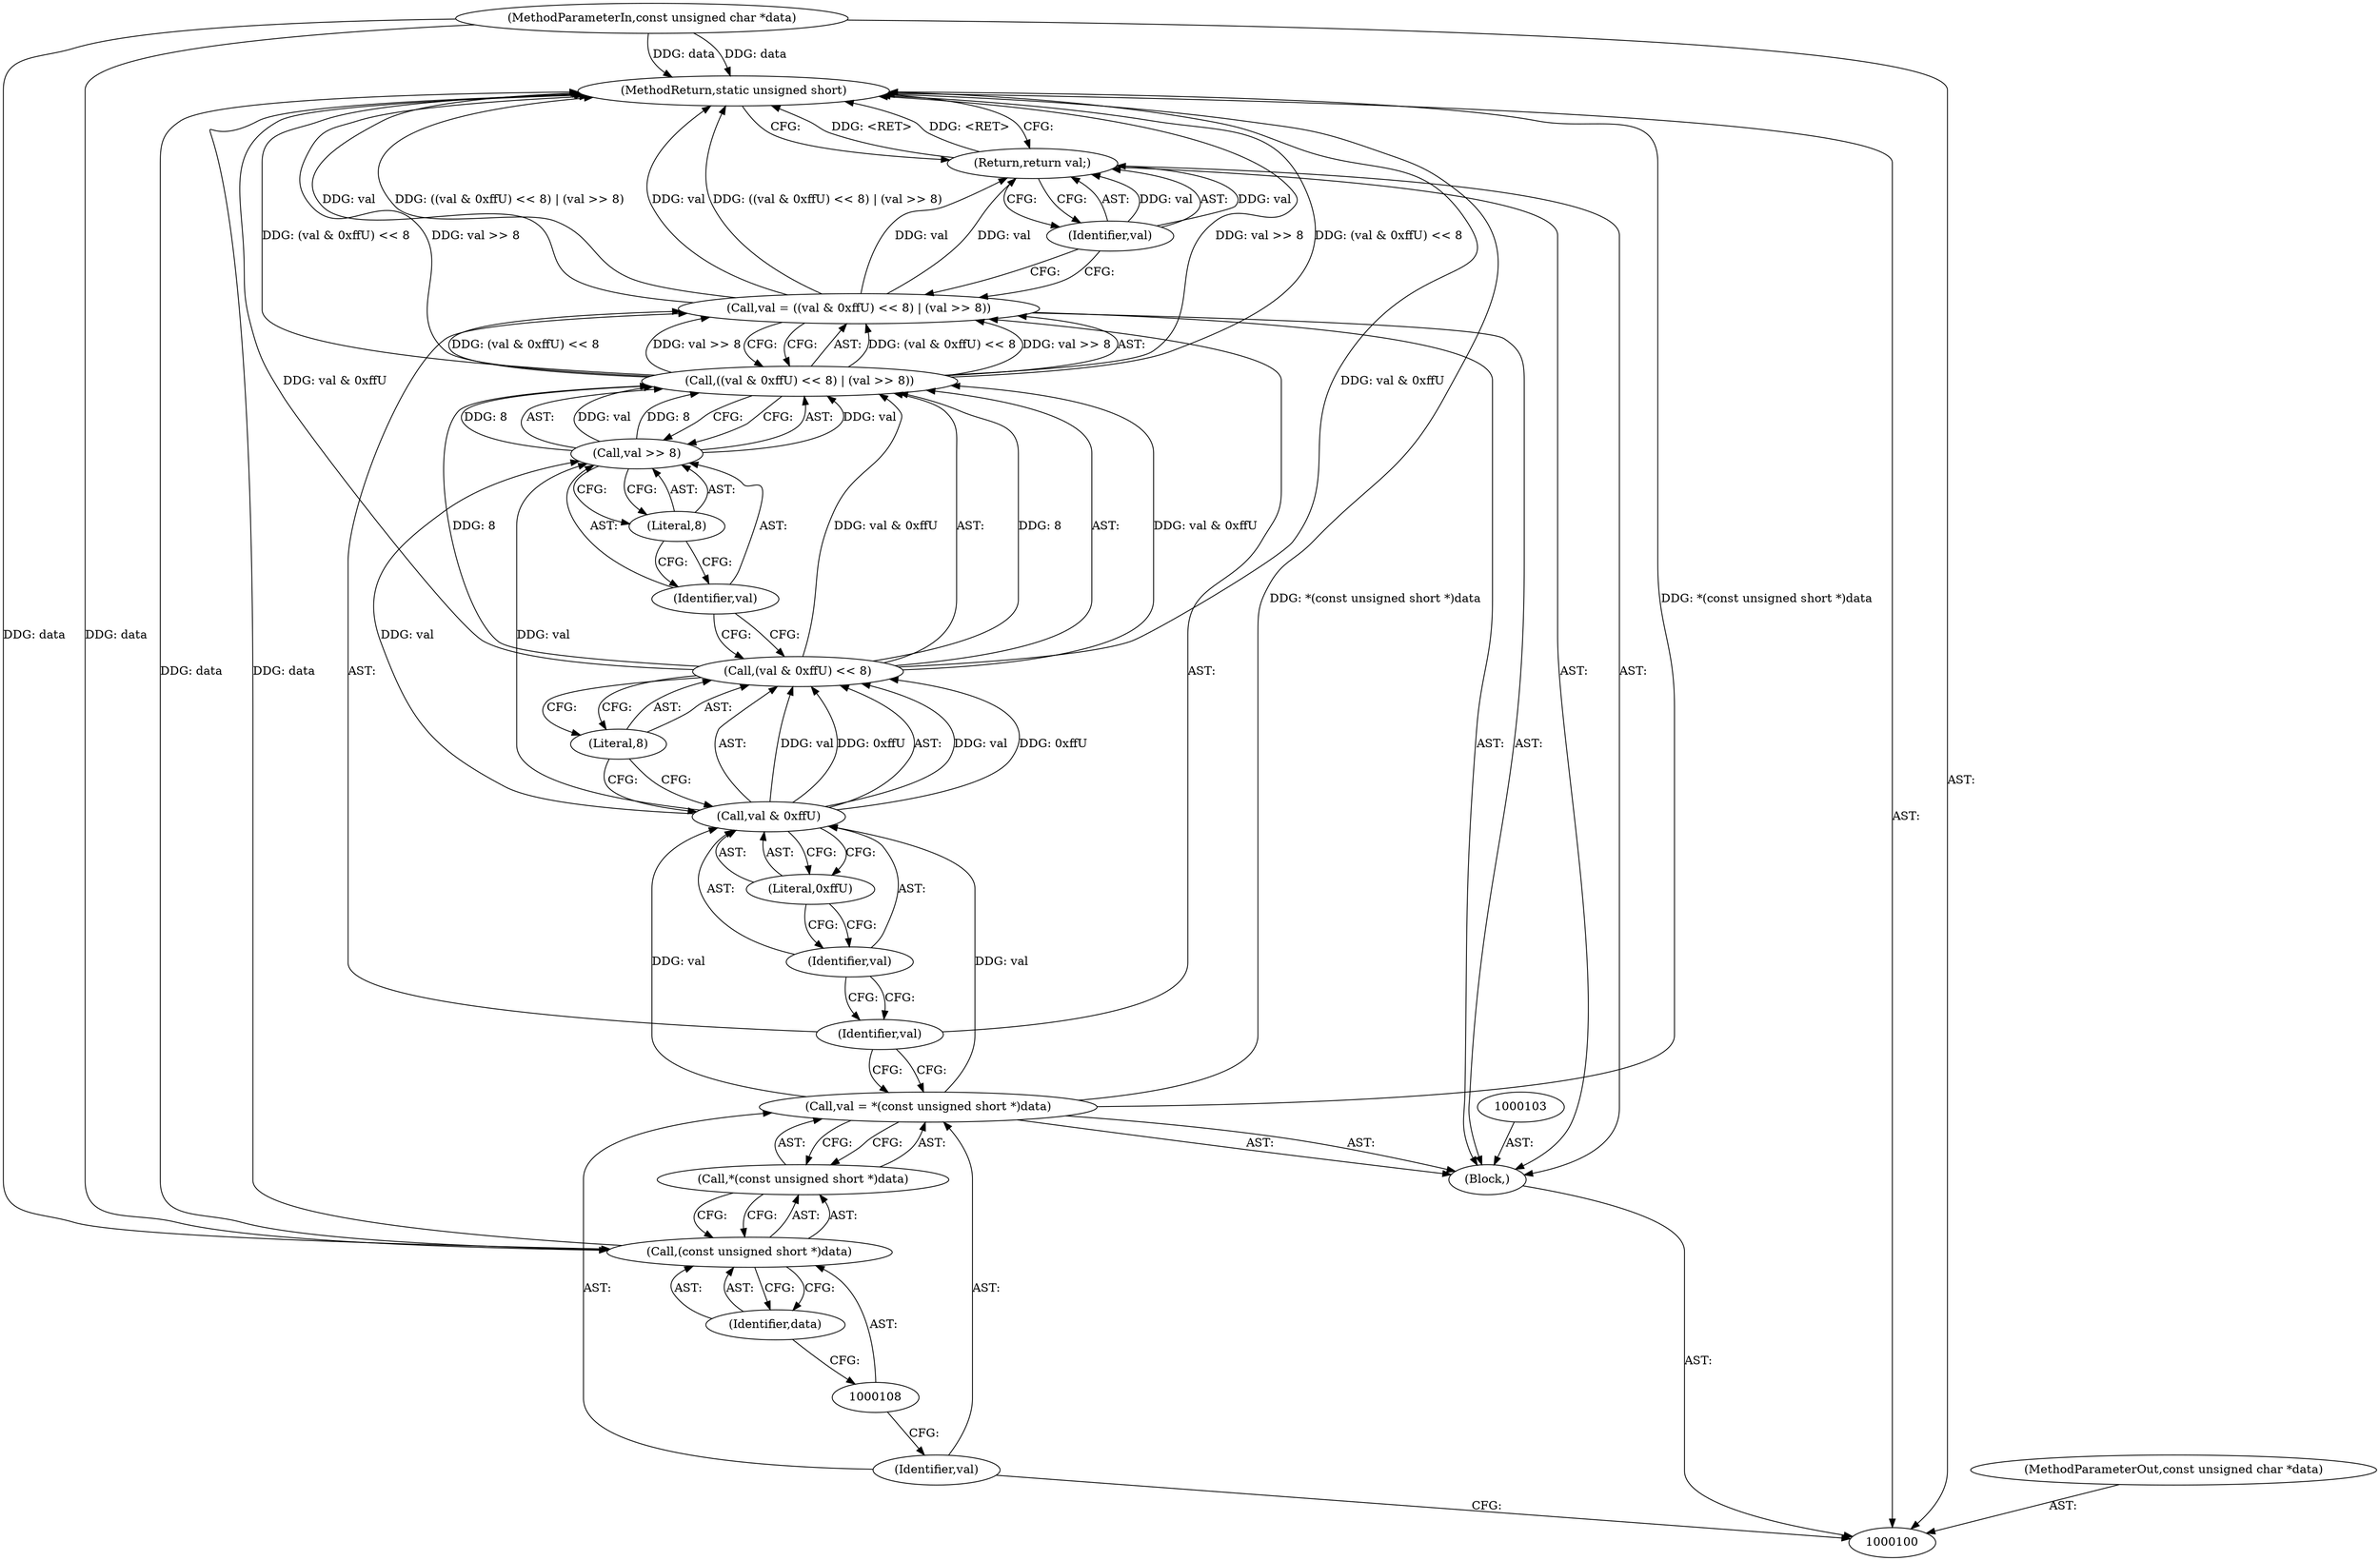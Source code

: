 digraph "1_openjpeg_2cd30c2b06ce332dede81cccad8b334cde997281" {
"1000123" [label="(MethodReturn,static unsigned short)"];
"1000101" [label="(MethodParameterIn,const unsigned char *data)"];
"1000164" [label="(MethodParameterOut,const unsigned char *data)"];
"1000102" [label="(Block,)"];
"1000104" [label="(Call,val = *(const unsigned short *)data)"];
"1000105" [label="(Identifier,val)"];
"1000106" [label="(Call,*(const unsigned short *)data)"];
"1000107" [label="(Call,(const unsigned short *)data)"];
"1000109" [label="(Identifier,data)"];
"1000112" [label="(Call,((val & 0xffU) << 8) | (val >> 8))"];
"1000113" [label="(Call,(val & 0xffU) << 8)"];
"1000114" [label="(Call,val & 0xffU)"];
"1000115" [label="(Identifier,val)"];
"1000116" [label="(Literal,0xffU)"];
"1000117" [label="(Literal,8)"];
"1000118" [label="(Call,val >> 8)"];
"1000119" [label="(Identifier,val)"];
"1000110" [label="(Call,val = ((val & 0xffU) << 8) | (val >> 8))"];
"1000111" [label="(Identifier,val)"];
"1000120" [label="(Literal,8)"];
"1000122" [label="(Identifier,val)"];
"1000121" [label="(Return,return val;)"];
"1000123" -> "1000100"  [label="AST: "];
"1000123" -> "1000121"  [label="CFG: "];
"1000121" -> "1000123"  [label="DDG: <RET>"];
"1000113" -> "1000123"  [label="DDG: val & 0xffU"];
"1000112" -> "1000123"  [label="DDG: val >> 8"];
"1000112" -> "1000123"  [label="DDG: (val & 0xffU) << 8"];
"1000110" -> "1000123"  [label="DDG: ((val & 0xffU) << 8) | (val >> 8)"];
"1000110" -> "1000123"  [label="DDG: val"];
"1000101" -> "1000123"  [label="DDG: data"];
"1000104" -> "1000123"  [label="DDG: *(const unsigned short *)data"];
"1000107" -> "1000123"  [label="DDG: data"];
"1000101" -> "1000100"  [label="AST: "];
"1000101" -> "1000123"  [label="DDG: data"];
"1000101" -> "1000107"  [label="DDG: data"];
"1000164" -> "1000100"  [label="AST: "];
"1000102" -> "1000100"  [label="AST: "];
"1000103" -> "1000102"  [label="AST: "];
"1000104" -> "1000102"  [label="AST: "];
"1000110" -> "1000102"  [label="AST: "];
"1000121" -> "1000102"  [label="AST: "];
"1000104" -> "1000102"  [label="AST: "];
"1000104" -> "1000106"  [label="CFG: "];
"1000105" -> "1000104"  [label="AST: "];
"1000106" -> "1000104"  [label="AST: "];
"1000111" -> "1000104"  [label="CFG: "];
"1000104" -> "1000123"  [label="DDG: *(const unsigned short *)data"];
"1000104" -> "1000114"  [label="DDG: val"];
"1000105" -> "1000104"  [label="AST: "];
"1000105" -> "1000100"  [label="CFG: "];
"1000108" -> "1000105"  [label="CFG: "];
"1000106" -> "1000104"  [label="AST: "];
"1000106" -> "1000107"  [label="CFG: "];
"1000107" -> "1000106"  [label="AST: "];
"1000104" -> "1000106"  [label="CFG: "];
"1000107" -> "1000106"  [label="AST: "];
"1000107" -> "1000109"  [label="CFG: "];
"1000108" -> "1000107"  [label="AST: "];
"1000109" -> "1000107"  [label="AST: "];
"1000106" -> "1000107"  [label="CFG: "];
"1000107" -> "1000123"  [label="DDG: data"];
"1000101" -> "1000107"  [label="DDG: data"];
"1000109" -> "1000107"  [label="AST: "];
"1000109" -> "1000108"  [label="CFG: "];
"1000107" -> "1000109"  [label="CFG: "];
"1000112" -> "1000110"  [label="AST: "];
"1000112" -> "1000118"  [label="CFG: "];
"1000113" -> "1000112"  [label="AST: "];
"1000118" -> "1000112"  [label="AST: "];
"1000110" -> "1000112"  [label="CFG: "];
"1000112" -> "1000123"  [label="DDG: val >> 8"];
"1000112" -> "1000123"  [label="DDG: (val & 0xffU) << 8"];
"1000112" -> "1000110"  [label="DDG: (val & 0xffU) << 8"];
"1000112" -> "1000110"  [label="DDG: val >> 8"];
"1000113" -> "1000112"  [label="DDG: val & 0xffU"];
"1000113" -> "1000112"  [label="DDG: 8"];
"1000118" -> "1000112"  [label="DDG: val"];
"1000118" -> "1000112"  [label="DDG: 8"];
"1000113" -> "1000112"  [label="AST: "];
"1000113" -> "1000117"  [label="CFG: "];
"1000114" -> "1000113"  [label="AST: "];
"1000117" -> "1000113"  [label="AST: "];
"1000119" -> "1000113"  [label="CFG: "];
"1000113" -> "1000123"  [label="DDG: val & 0xffU"];
"1000113" -> "1000112"  [label="DDG: val & 0xffU"];
"1000113" -> "1000112"  [label="DDG: 8"];
"1000114" -> "1000113"  [label="DDG: val"];
"1000114" -> "1000113"  [label="DDG: 0xffU"];
"1000114" -> "1000113"  [label="AST: "];
"1000114" -> "1000116"  [label="CFG: "];
"1000115" -> "1000114"  [label="AST: "];
"1000116" -> "1000114"  [label="AST: "];
"1000117" -> "1000114"  [label="CFG: "];
"1000114" -> "1000113"  [label="DDG: val"];
"1000114" -> "1000113"  [label="DDG: 0xffU"];
"1000104" -> "1000114"  [label="DDG: val"];
"1000114" -> "1000118"  [label="DDG: val"];
"1000115" -> "1000114"  [label="AST: "];
"1000115" -> "1000111"  [label="CFG: "];
"1000116" -> "1000115"  [label="CFG: "];
"1000116" -> "1000114"  [label="AST: "];
"1000116" -> "1000115"  [label="CFG: "];
"1000114" -> "1000116"  [label="CFG: "];
"1000117" -> "1000113"  [label="AST: "];
"1000117" -> "1000114"  [label="CFG: "];
"1000113" -> "1000117"  [label="CFG: "];
"1000118" -> "1000112"  [label="AST: "];
"1000118" -> "1000120"  [label="CFG: "];
"1000119" -> "1000118"  [label="AST: "];
"1000120" -> "1000118"  [label="AST: "];
"1000112" -> "1000118"  [label="CFG: "];
"1000118" -> "1000112"  [label="DDG: val"];
"1000118" -> "1000112"  [label="DDG: 8"];
"1000114" -> "1000118"  [label="DDG: val"];
"1000119" -> "1000118"  [label="AST: "];
"1000119" -> "1000113"  [label="CFG: "];
"1000120" -> "1000119"  [label="CFG: "];
"1000110" -> "1000102"  [label="AST: "];
"1000110" -> "1000112"  [label="CFG: "];
"1000111" -> "1000110"  [label="AST: "];
"1000112" -> "1000110"  [label="AST: "];
"1000122" -> "1000110"  [label="CFG: "];
"1000110" -> "1000123"  [label="DDG: ((val & 0xffU) << 8) | (val >> 8)"];
"1000110" -> "1000123"  [label="DDG: val"];
"1000112" -> "1000110"  [label="DDG: (val & 0xffU) << 8"];
"1000112" -> "1000110"  [label="DDG: val >> 8"];
"1000110" -> "1000121"  [label="DDG: val"];
"1000111" -> "1000110"  [label="AST: "];
"1000111" -> "1000104"  [label="CFG: "];
"1000115" -> "1000111"  [label="CFG: "];
"1000120" -> "1000118"  [label="AST: "];
"1000120" -> "1000119"  [label="CFG: "];
"1000118" -> "1000120"  [label="CFG: "];
"1000122" -> "1000121"  [label="AST: "];
"1000122" -> "1000110"  [label="CFG: "];
"1000121" -> "1000122"  [label="CFG: "];
"1000122" -> "1000121"  [label="DDG: val"];
"1000121" -> "1000102"  [label="AST: "];
"1000121" -> "1000122"  [label="CFG: "];
"1000122" -> "1000121"  [label="AST: "];
"1000123" -> "1000121"  [label="CFG: "];
"1000121" -> "1000123"  [label="DDG: <RET>"];
"1000122" -> "1000121"  [label="DDG: val"];
"1000110" -> "1000121"  [label="DDG: val"];
}

